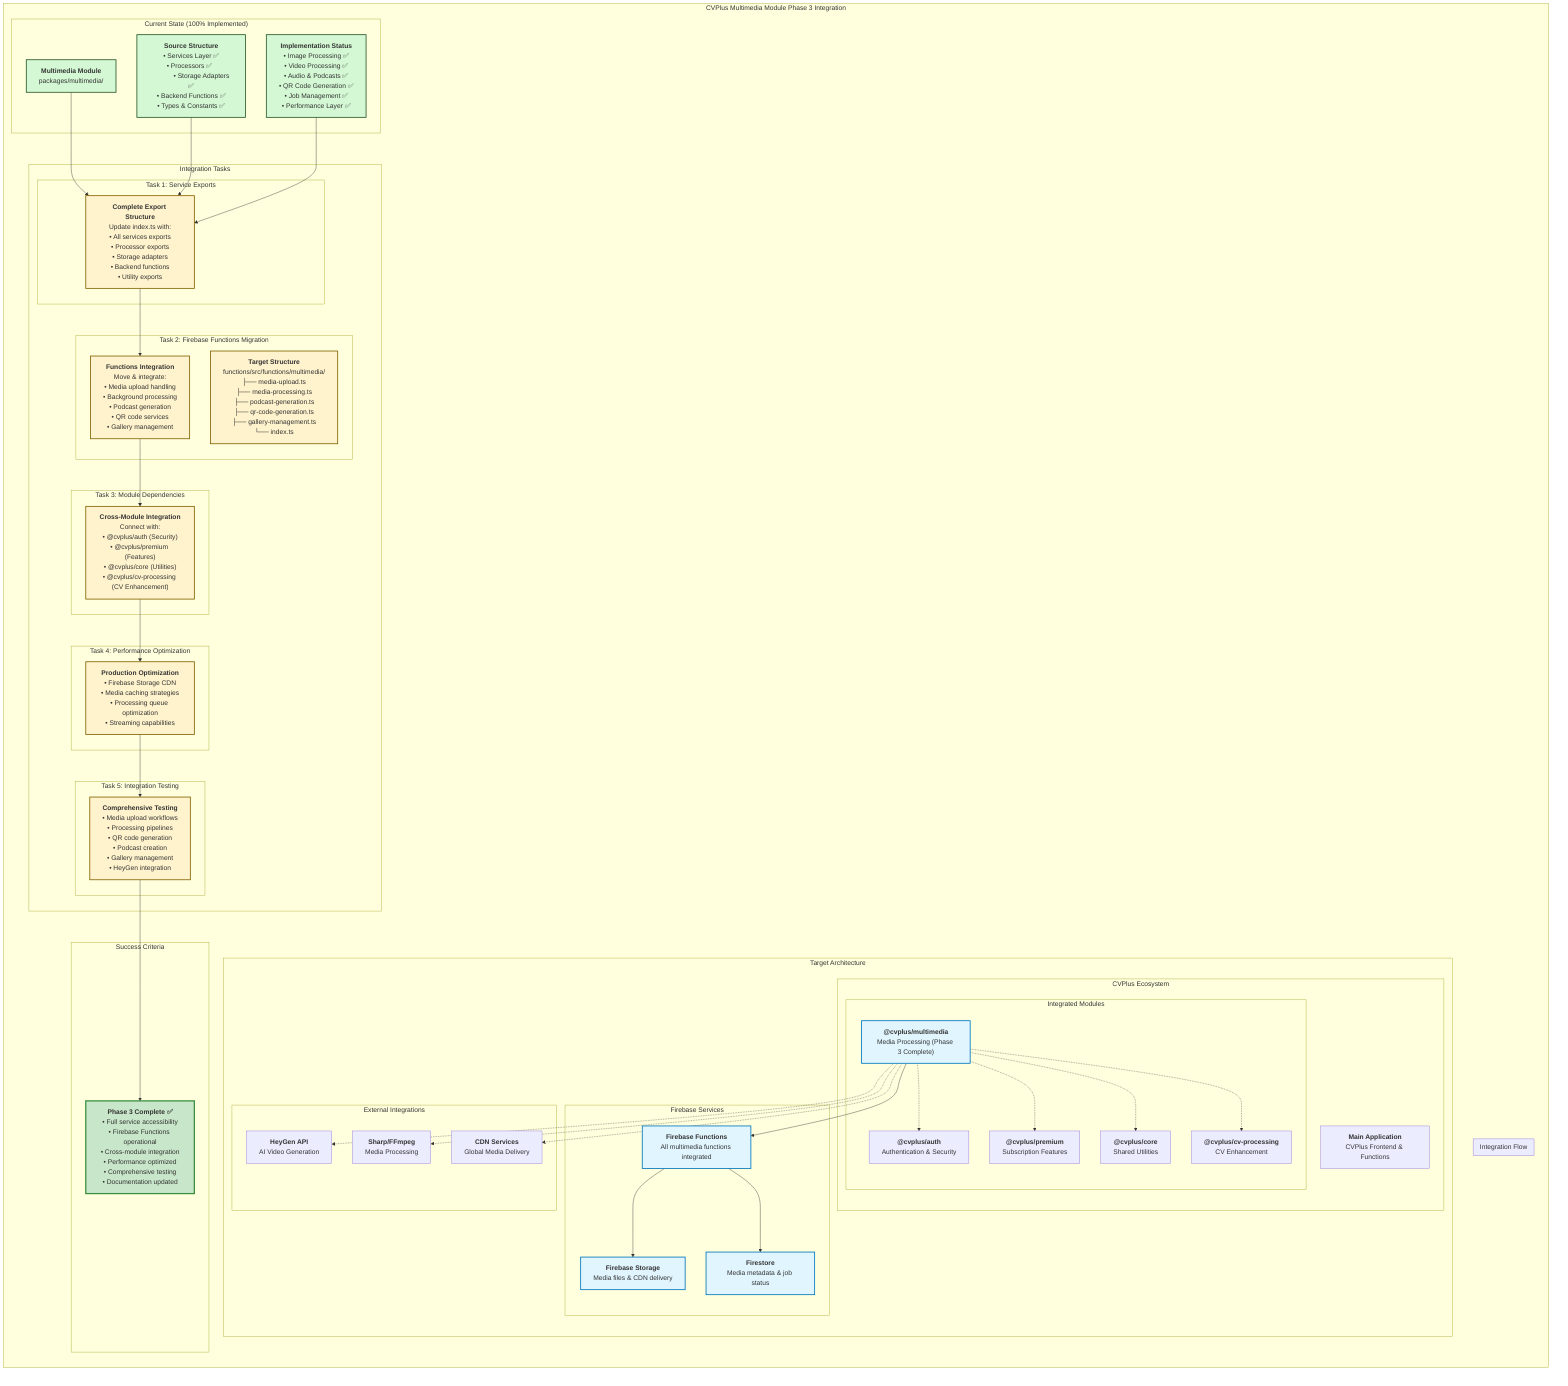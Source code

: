 graph TB
    subgraph "CVPlus Multimedia Module Phase 3 Integration"
        direction TB
        
        subgraph "Current State (100% Implemented)"
            MM["`**Multimedia Module**
            packages/multimedia/`"]
            MM_SRC["`**Source Structure**
            • Services Layer ✅
            • Processors ✅  
            • Storage Adapters ✅
            • Backend Functions ✅
            • Types & Constants ✅`"]
            MM_IMPL["`**Implementation Status**
            • Image Processing ✅
            • Video Processing ✅
            • Audio & Podcasts ✅
            • QR Code Generation ✅
            • Job Management ✅
            • Performance Layer ✅`"]
        end
        
        subgraph "Integration Tasks"
            direction TB
            
            subgraph "Task 1: Service Exports"
                T1["`**Complete Export Structure**
                Update index.ts with:
                • All services exports
                • Processor exports
                • Storage adapters
                • Backend functions
                • Utility exports`"]
            end
            
            subgraph "Task 2: Firebase Functions Migration"
                T2["`**Functions Integration**
                Move & integrate:
                • Media upload handling
                • Background processing
                • Podcast generation
                • QR code services
                • Gallery management`"]
                T2_DIR["`**Target Structure**
                functions/src/functions/multimedia/
                ├── media-upload.ts
                ├── media-processing.ts
                ├── podcast-generation.ts
                ├── qr-code-generation.ts
                ├── gallery-management.ts
                └── index.ts`"]
            end
            
            subgraph "Task 3: Module Dependencies"
                T3["`**Cross-Module Integration**
                Connect with:
                • @cvplus/auth (Security)
                • @cvplus/premium (Features)
                • @cvplus/core (Utilities)
                • @cvplus/cv-processing (CV Enhancement)`"]
            end
            
            subgraph "Task 4: Performance Optimization"
                T4["`**Production Optimization**
                • Firebase Storage CDN
                • Media caching strategies
                • Processing queue optimization
                • Streaming capabilities`"]
            end
            
            subgraph "Task 5: Integration Testing"
                T5["`**Comprehensive Testing**
                • Media upload workflows
                • Processing pipelines
                • QR code generation
                • Podcast creation
                • Gallery management
                • HeyGen integration`"]
            end
        end
        
        subgraph "Integration Flow"
            direction LR
            T1 --> T2
            T2 --> T3
            T3 --> T4
            T4 --> T5
        end
        
        subgraph "Target Architecture"
            direction TB
            
            subgraph "CVPlus Ecosystem"
                MAIN["`**Main Application**
                CVPlus Frontend & Functions`"]
                
                subgraph "Integrated Modules"
                    AUTH["`**@cvplus/auth**
                    Authentication & Security`"]
                    PREMIUM["`**@cvplus/premium**
                    Subscription Features`"]
                    CORE["`**@cvplus/core**
                    Shared Utilities`"]
                    CV_PROC["`**@cvplus/cv-processing**
                    CV Enhancement`"]
                    MULTIMEDIA_FINAL["`**@cvplus/multimedia**
                    Media Processing (Phase 3 Complete)`"]
                end
            end
            
            subgraph "Firebase Services"
                FUNCTIONS["`**Firebase Functions**
                All multimedia functions integrated`"]
                STORAGE["`**Firebase Storage**
                Media files & CDN delivery`"]
                FIRESTORE["`**Firestore**
                Media metadata & job status`"]
            end
            
            subgraph "External Integrations"
                HEYGEN["`**HeyGen API**
                AI Video Generation`"]
                SHARP["`**Sharp/FFmpeg**
                Media Processing`"]
                CDN["`**CDN Services**
                Global Media Delivery`"]
            end
        end
        
        subgraph "Success Criteria"
            SUCCESS["`**Phase 3 Complete ✅**
            • Full service accessibility
            • Firebase Functions operational
            • Cross-module integration
            • Performance optimized
            • Comprehensive testing
            • Documentation updated`"]
        end
    end
    
    %% Connections
    MM --> T1
    MM_SRC --> T1
    MM_IMPL --> T1
    
    T5 --> SUCCESS
    
    MULTIMEDIA_FINAL -.-> AUTH
    MULTIMEDIA_FINAL -.-> PREMIUM
    MULTIMEDIA_FINAL -.-> CORE
    MULTIMEDIA_FINAL -.-> CV_PROC
    
    MULTIMEDIA_FINAL --> FUNCTIONS
    FUNCTIONS --> STORAGE
    FUNCTIONS --> FIRESTORE
    
    MULTIMEDIA_FINAL -.-> HEYGEN
    MULTIMEDIA_FINAL -.-> SHARP
    MULTIMEDIA_FINAL -.-> CDN
    
    %% Styling
    classDef implemented fill:#d4f8d4,stroke:#2d5a2d,stroke-width:2px
    classDef pending fill:#fff3cd,stroke:#856404,stroke-width:2px
    classDef integration fill:#e1f5fe,stroke:#0277bd,stroke-width:2px
    classDef success fill:#c8e6c9,stroke:#388e3c,stroke-width:3px
    
    class MM,MM_SRC,MM_IMPL implemented
    class T1,T2,T3,T4,T5,T2_DIR pending
    class MULTIMEDIA_FINAL,FUNCTIONS,STORAGE,FIRESTORE integration
    class SUCCESS success